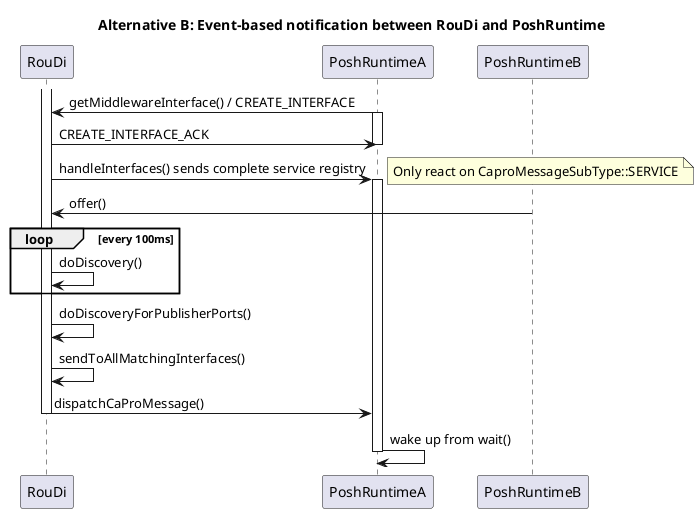 @startuml
title Alternative B: Event-based notification between RouDi and PoshRuntime

participant RouDi
participant PoshRuntimeA
participant PoshRuntimeB

PoshRuntimeA->RouDi:  getMiddlewareInterface() / CREATE_INTERFACE
activate PoshRuntimeA
RouDi->PoshRuntimeA: CREATE_INTERFACE_ACK
deactivate PoshRuntimeA

RouDi->PoshRuntimeA: handleInterfaces() sends complete service registry
activate PoshRuntimeA

note right: Only react on CaproMessageSubType::SERVICE

PoshRuntimeB->RouDi: offer()
loop every 100ms
    RouDi->RouDi: doDiscovery()
end
activate RouDi
RouDi->RouDi: doDiscoveryForPublisherPorts()
RouDi->RouDi: sendToAllMatchingInterfaces()
RouDi->PoshRuntimeA: dispatchCaProMessage()
deactivate RouDi
PoshRuntimeA->PoshRuntimeA: wake up from wait()
deactivate PoshRuntimeA

@enduml
